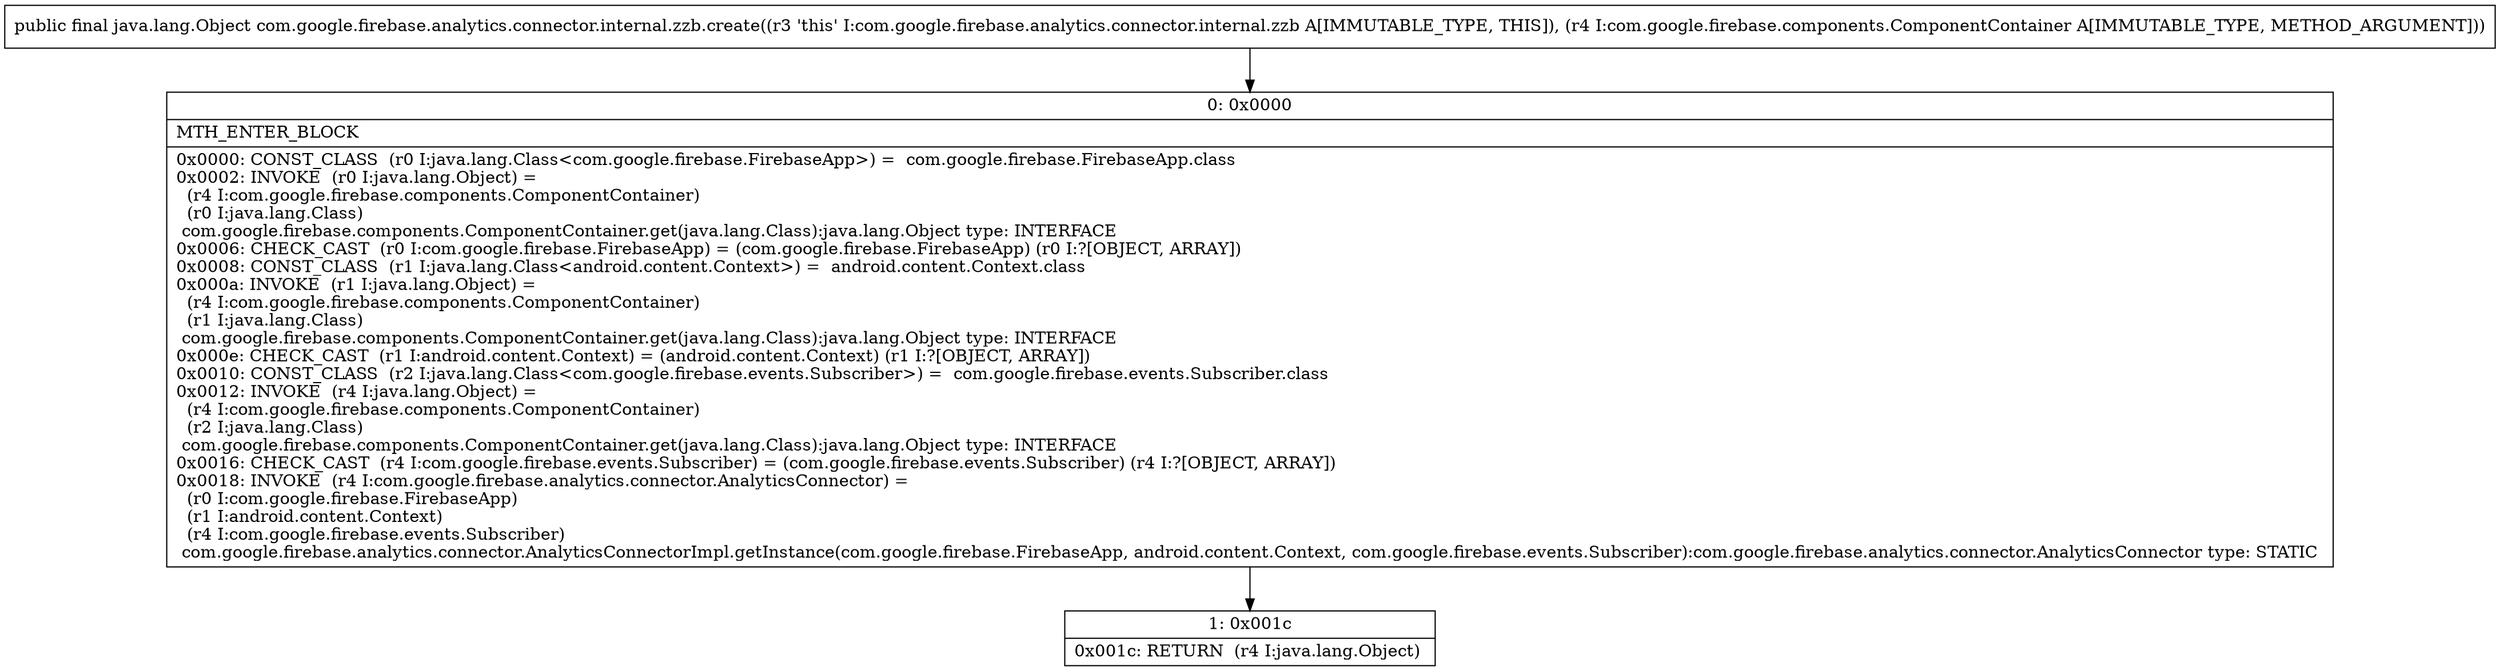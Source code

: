 digraph "CFG forcom.google.firebase.analytics.connector.internal.zzb.create(Lcom\/google\/firebase\/components\/ComponentContainer;)Ljava\/lang\/Object;" {
Node_0 [shape=record,label="{0\:\ 0x0000|MTH_ENTER_BLOCK\l|0x0000: CONST_CLASS  (r0 I:java.lang.Class\<com.google.firebase.FirebaseApp\>) =  com.google.firebase.FirebaseApp.class \l0x0002: INVOKE  (r0 I:java.lang.Object) = \l  (r4 I:com.google.firebase.components.ComponentContainer)\l  (r0 I:java.lang.Class)\l com.google.firebase.components.ComponentContainer.get(java.lang.Class):java.lang.Object type: INTERFACE \l0x0006: CHECK_CAST  (r0 I:com.google.firebase.FirebaseApp) = (com.google.firebase.FirebaseApp) (r0 I:?[OBJECT, ARRAY]) \l0x0008: CONST_CLASS  (r1 I:java.lang.Class\<android.content.Context\>) =  android.content.Context.class \l0x000a: INVOKE  (r1 I:java.lang.Object) = \l  (r4 I:com.google.firebase.components.ComponentContainer)\l  (r1 I:java.lang.Class)\l com.google.firebase.components.ComponentContainer.get(java.lang.Class):java.lang.Object type: INTERFACE \l0x000e: CHECK_CAST  (r1 I:android.content.Context) = (android.content.Context) (r1 I:?[OBJECT, ARRAY]) \l0x0010: CONST_CLASS  (r2 I:java.lang.Class\<com.google.firebase.events.Subscriber\>) =  com.google.firebase.events.Subscriber.class \l0x0012: INVOKE  (r4 I:java.lang.Object) = \l  (r4 I:com.google.firebase.components.ComponentContainer)\l  (r2 I:java.lang.Class)\l com.google.firebase.components.ComponentContainer.get(java.lang.Class):java.lang.Object type: INTERFACE \l0x0016: CHECK_CAST  (r4 I:com.google.firebase.events.Subscriber) = (com.google.firebase.events.Subscriber) (r4 I:?[OBJECT, ARRAY]) \l0x0018: INVOKE  (r4 I:com.google.firebase.analytics.connector.AnalyticsConnector) = \l  (r0 I:com.google.firebase.FirebaseApp)\l  (r1 I:android.content.Context)\l  (r4 I:com.google.firebase.events.Subscriber)\l com.google.firebase.analytics.connector.AnalyticsConnectorImpl.getInstance(com.google.firebase.FirebaseApp, android.content.Context, com.google.firebase.events.Subscriber):com.google.firebase.analytics.connector.AnalyticsConnector type: STATIC \l}"];
Node_1 [shape=record,label="{1\:\ 0x001c|0x001c: RETURN  (r4 I:java.lang.Object) \l}"];
MethodNode[shape=record,label="{public final java.lang.Object com.google.firebase.analytics.connector.internal.zzb.create((r3 'this' I:com.google.firebase.analytics.connector.internal.zzb A[IMMUTABLE_TYPE, THIS]), (r4 I:com.google.firebase.components.ComponentContainer A[IMMUTABLE_TYPE, METHOD_ARGUMENT])) }"];
MethodNode -> Node_0;
Node_0 -> Node_1;
}

